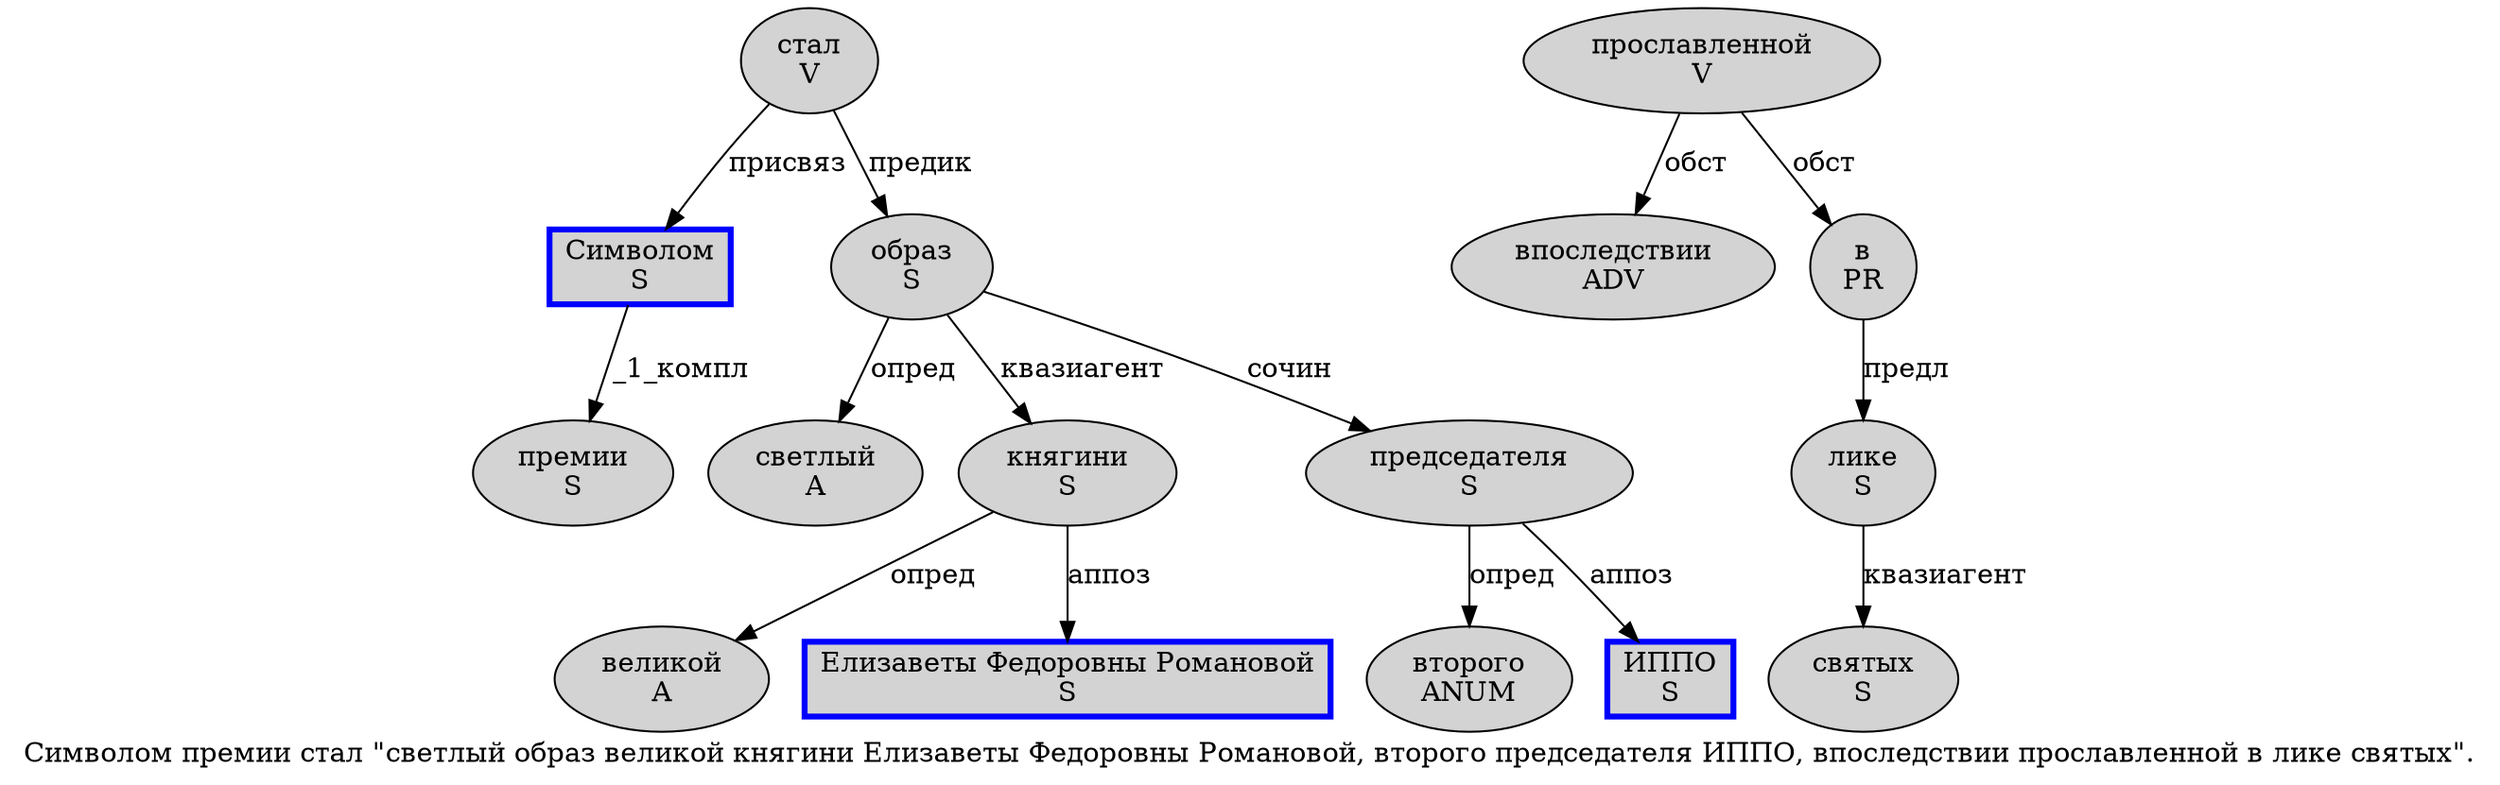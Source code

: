 digraph SENTENCE_79 {
	graph [label="Символом премии стал \"светлый образ великой княгини Елизаветы Федоровны Романовой, второго председателя ИППО, впоследствии прославленной в лике святых\"."]
	node [style=filled]
		0 [label="Символом
S" color=blue fillcolor=lightgray penwidth=3 shape=box]
		1 [label="премии
S" color="" fillcolor=lightgray penwidth=1 shape=ellipse]
		2 [label="стал
V" color="" fillcolor=lightgray penwidth=1 shape=ellipse]
		4 [label="светлый
A" color="" fillcolor=lightgray penwidth=1 shape=ellipse]
		5 [label="образ
S" color="" fillcolor=lightgray penwidth=1 shape=ellipse]
		6 [label="великой
A" color="" fillcolor=lightgray penwidth=1 shape=ellipse]
		7 [label="княгини
S" color="" fillcolor=lightgray penwidth=1 shape=ellipse]
		8 [label="Елизаветы Федоровны Романовой
S" color=blue fillcolor=lightgray penwidth=3 shape=box]
		10 [label="второго
ANUM" color="" fillcolor=lightgray penwidth=1 shape=ellipse]
		11 [label="председателя
S" color="" fillcolor=lightgray penwidth=1 shape=ellipse]
		12 [label="ИППО
S" color=blue fillcolor=lightgray penwidth=3 shape=box]
		14 [label="впоследствии
ADV" color="" fillcolor=lightgray penwidth=1 shape=ellipse]
		15 [label="прославленной
V" color="" fillcolor=lightgray penwidth=1 shape=ellipse]
		16 [label="в
PR" color="" fillcolor=lightgray penwidth=1 shape=ellipse]
		17 [label="лике
S" color="" fillcolor=lightgray penwidth=1 shape=ellipse]
		18 [label="святых
S" color="" fillcolor=lightgray penwidth=1 shape=ellipse]
			17 -> 18 [label="квазиагент"]
			15 -> 14 [label="обст"]
			15 -> 16 [label="обст"]
			0 -> 1 [label="_1_компл"]
			5 -> 4 [label="опред"]
			5 -> 7 [label="квазиагент"]
			5 -> 11 [label="сочин"]
			7 -> 6 [label="опред"]
			7 -> 8 [label="аппоз"]
			11 -> 10 [label="опред"]
			11 -> 12 [label="аппоз"]
			2 -> 0 [label="присвяз"]
			2 -> 5 [label="предик"]
			16 -> 17 [label="предл"]
}